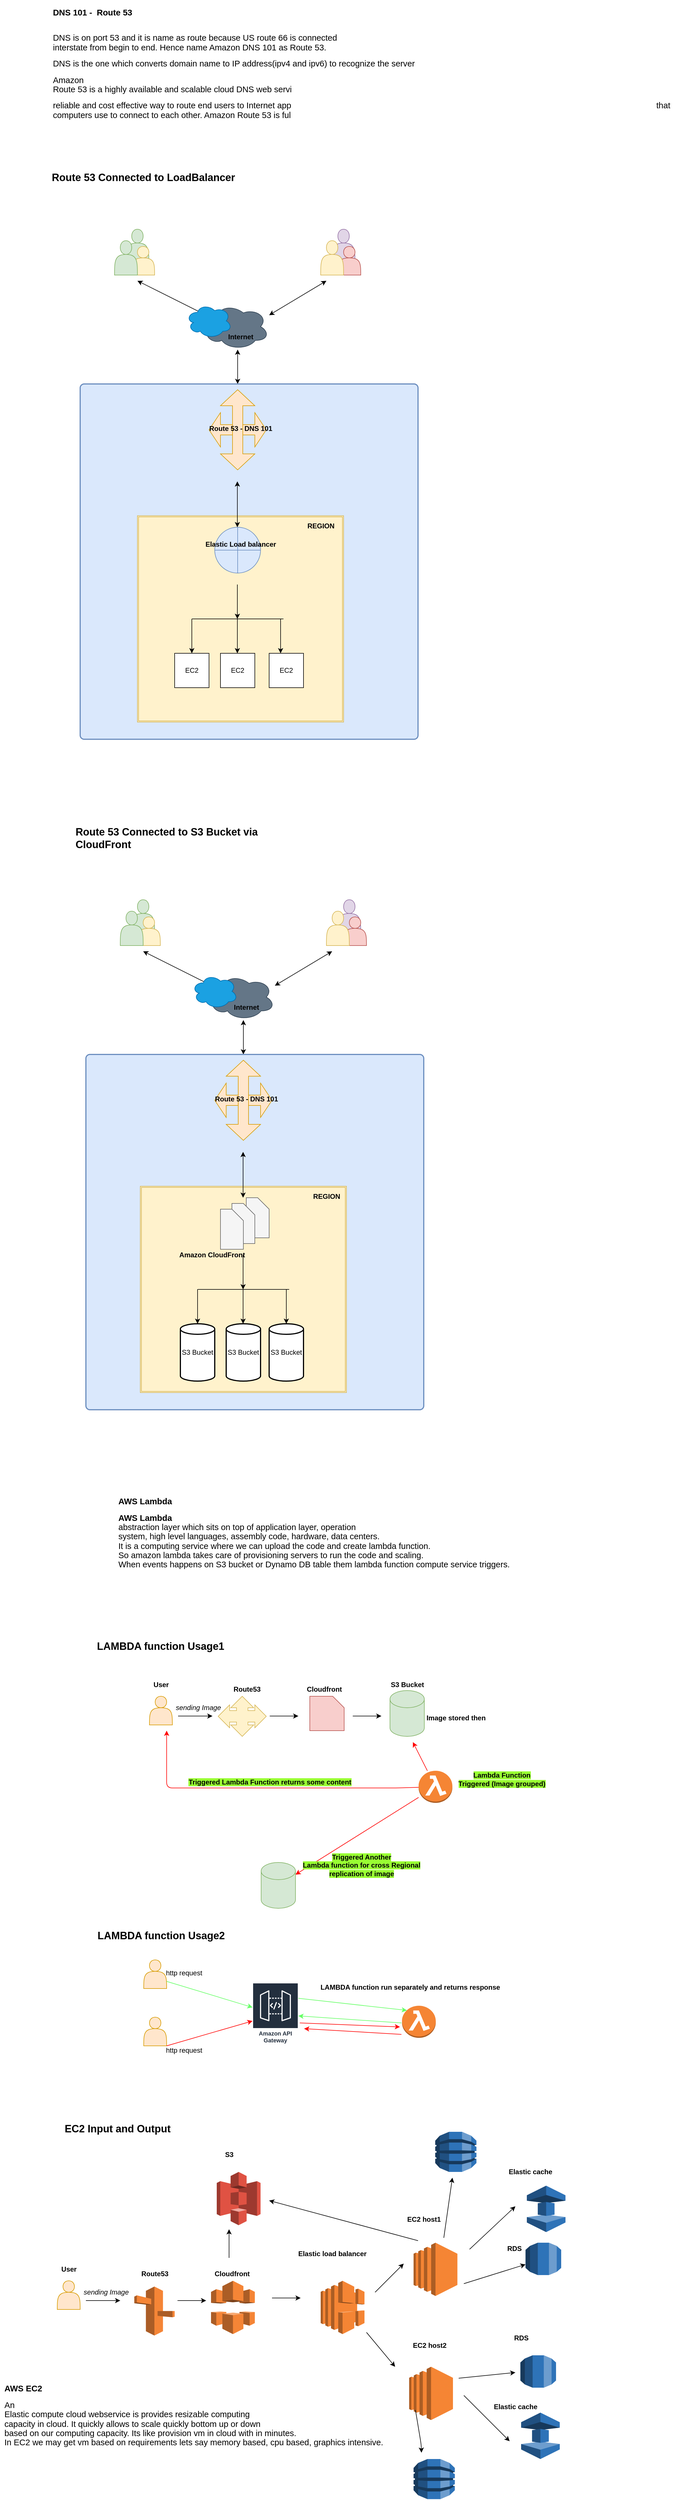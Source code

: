 <mxfile version="14.1.9" type="github">
  <diagram id="UeQTDkwv5za3803A1B4S" name="Page-1">
    <mxGraphModel dx="897" dy="-528" grid="1" gridSize="10" guides="1" tooltips="1" connect="1" arrows="1" fold="1" page="1" pageScale="1" pageWidth="850" pageHeight="1100" math="0" shadow="0">
      <root>
        <mxCell id="0" />
        <mxCell id="1" parent="0" />
        <mxCell id="Ybsti9bT6PNA4Oe1Zu98-78" value="&lt;h2&gt;&lt;b&gt;Route 53 Connected to S3 Bucket via CloudFront&lt;br&gt;&lt;/b&gt;&lt;/h2&gt;" style="text;whiteSpace=wrap;html=1;" vertex="1" parent="1">
          <mxGeometry x="160" y="2750" width="350" height="60" as="geometry" />
        </mxCell>
        <mxCell id="Ybsti9bT6PNA4Oe1Zu98-237" value="" style="shape=actor;whiteSpace=wrap;html=1;fillColor=#d5e8d4;strokeColor=#82b366;" vertex="1" parent="1">
          <mxGeometry x="250" y="1730" width="40" height="60" as="geometry" />
        </mxCell>
        <mxCell id="Ybsti9bT6PNA4Oe1Zu98-238" value="" style="shape=actor;whiteSpace=wrap;html=1;fillColor=#fff2cc;strokeColor=#d6b656;" vertex="1" parent="1">
          <mxGeometry x="260" y="1760" width="40" height="50" as="geometry" />
        </mxCell>
        <mxCell id="Ybsti9bT6PNA4Oe1Zu98-239" value="" style="shape=actor;whiteSpace=wrap;html=1;fillColor=#d5e8d4;strokeColor=#82b366;" vertex="1" parent="1">
          <mxGeometry x="230" y="1750" width="40" height="60" as="geometry" />
        </mxCell>
        <mxCell id="Ybsti9bT6PNA4Oe1Zu98-240" value="" style="shape=actor;whiteSpace=wrap;html=1;fillColor=#e1d5e7;strokeColor=#9673a6;" vertex="1" parent="1">
          <mxGeometry x="610" y="1730" width="40" height="60" as="geometry" />
        </mxCell>
        <mxCell id="Ybsti9bT6PNA4Oe1Zu98-241" value="" style="shape=actor;whiteSpace=wrap;html=1;fillColor=#f8cecc;strokeColor=#b85450;" vertex="1" parent="1">
          <mxGeometry x="620" y="1760" width="40" height="50" as="geometry" />
        </mxCell>
        <mxCell id="Ybsti9bT6PNA4Oe1Zu98-242" value="" style="shape=actor;whiteSpace=wrap;html=1;fillColor=#fff2cc;strokeColor=#d6b656;" vertex="1" parent="1">
          <mxGeometry x="590" y="1750" width="40" height="60" as="geometry" />
        </mxCell>
        <mxCell id="Ybsti9bT6PNA4Oe1Zu98-243" value="" style="endArrow=classic;startArrow=classic;html=1;" edge="1" parent="1">
          <mxGeometry width="50" height="50" relative="1" as="geometry">
            <mxPoint x="390" y="1880" as="sourcePoint" />
            <mxPoint x="270" y="1820" as="targetPoint" />
          </mxGeometry>
        </mxCell>
        <mxCell id="Ybsti9bT6PNA4Oe1Zu98-244" value="" style="endArrow=classic;startArrow=classic;html=1;" edge="1" parent="1">
          <mxGeometry width="50" height="50" relative="1" as="geometry">
            <mxPoint x="500" y="1880" as="sourcePoint" />
            <mxPoint x="600" y="1820" as="targetPoint" />
            <Array as="points" />
          </mxGeometry>
        </mxCell>
        <mxCell id="Ybsti9bT6PNA4Oe1Zu98-245" value="" style="ellipse;shape=cloud;whiteSpace=wrap;html=1;fillColor=#647687;strokeColor=#314354;fontColor=#ffffff;" vertex="1" parent="1">
          <mxGeometry x="380" y="1860" width="120" height="80" as="geometry" />
        </mxCell>
        <mxCell id="Ybsti9bT6PNA4Oe1Zu98-246" value="" style="ellipse;shape=cloud;whiteSpace=wrap;html=1;fillColor=#1ba1e2;strokeColor=#006EAF;fontColor=#ffffff;" vertex="1" parent="1">
          <mxGeometry x="355" y="1860" width="80" height="60" as="geometry" />
        </mxCell>
        <mxCell id="Ybsti9bT6PNA4Oe1Zu98-247" value="" style="endArrow=classic;startArrow=classic;html=1;" edge="1" parent="1">
          <mxGeometry width="50" height="50" relative="1" as="geometry">
            <mxPoint x="445" y="2000" as="sourcePoint" />
            <mxPoint x="445" y="1940" as="targetPoint" />
          </mxGeometry>
        </mxCell>
        <mxCell id="Ybsti9bT6PNA4Oe1Zu98-248" value="&lt;div&gt;&lt;b&gt;Internet&lt;/b&gt;&lt;/div&gt;&lt;div&gt;&lt;br&gt;&lt;/div&gt;" style="text;html=1;align=center;verticalAlign=middle;resizable=0;points=[];autosize=1;" vertex="1" parent="1">
          <mxGeometry x="420" y="1910" width="60" height="30" as="geometry" />
        </mxCell>
        <mxCell id="Ybsti9bT6PNA4Oe1Zu98-249" value="" style="rounded=1;whiteSpace=wrap;html=1;absoluteArcSize=1;arcSize=14;strokeWidth=2;fillColor=#dae8fc;strokeColor=#6c8ebf;" vertex="1" parent="1">
          <mxGeometry x="170" y="2000" width="590" height="620" as="geometry" />
        </mxCell>
        <mxCell id="Ybsti9bT6PNA4Oe1Zu98-250" value="" style="shape=doubleArrow;whiteSpace=wrap;html=1;fillColor=#ffe6cc;strokeColor=#d79b00;" vertex="1" parent="1">
          <mxGeometry x="395" y="2050" width="100" height="60" as="geometry" />
        </mxCell>
        <mxCell id="Ybsti9bT6PNA4Oe1Zu98-251" value="" style="shape=doubleArrow;direction=south;whiteSpace=wrap;html=1;fillColor=#ffe6cc;strokeColor=#d79b00;" vertex="1" parent="1">
          <mxGeometry x="415" y="2010" width="60" height="140" as="geometry" />
        </mxCell>
        <mxCell id="Ybsti9bT6PNA4Oe1Zu98-252" value="&lt;div&gt;&lt;b&gt;Route 53 - DNS 101&lt;/b&gt;&lt;/div&gt;&lt;div&gt;&lt;b&gt;&lt;br&gt;&lt;/b&gt;&lt;/div&gt;" style="text;html=1;align=center;verticalAlign=middle;resizable=0;points=[];autosize=1;" vertex="1" parent="1">
          <mxGeometry x="385" y="2070" width="130" height="30" as="geometry" />
        </mxCell>
        <mxCell id="Ybsti9bT6PNA4Oe1Zu98-253" value="" style="shape=ext;double=1;whiteSpace=wrap;html=1;aspect=fixed;fillColor=#fff2cc;strokeColor=#d6b656;" vertex="1" parent="1">
          <mxGeometry x="270" y="2230" width="360" height="360" as="geometry" />
        </mxCell>
        <mxCell id="Ybsti9bT6PNA4Oe1Zu98-254" value="" style="endArrow=classic;startArrow=classic;html=1;" edge="1" parent="1">
          <mxGeometry width="50" height="50" relative="1" as="geometry">
            <mxPoint x="444.5" y="2250" as="sourcePoint" />
            <mxPoint x="444.5" y="2170" as="targetPoint" />
            <Array as="points" />
          </mxGeometry>
        </mxCell>
        <mxCell id="Ybsti9bT6PNA4Oe1Zu98-255" value="" style="shape=orEllipse;perimeter=ellipsePerimeter;whiteSpace=wrap;html=1;backgroundOutline=1;fillColor=#dae8fc;strokeColor=#6c8ebf;" vertex="1" parent="1">
          <mxGeometry x="405" y="2250" width="80" height="80" as="geometry" />
        </mxCell>
        <mxCell id="Ybsti9bT6PNA4Oe1Zu98-256" value="&lt;b&gt;Elastic Load balancer&lt;/b&gt;" style="text;html=1;align=center;verticalAlign=middle;resizable=0;points=[];autosize=1;" vertex="1" parent="1">
          <mxGeometry x="380" y="2270" width="140" height="20" as="geometry" />
        </mxCell>
        <mxCell id="Ybsti9bT6PNA4Oe1Zu98-257" value="" style="endArrow=classic;html=1;" edge="1" parent="1">
          <mxGeometry width="50" height="50" relative="1" as="geometry">
            <mxPoint x="365" y="2410" as="sourcePoint" />
            <mxPoint x="365" y="2470" as="targetPoint" />
          </mxGeometry>
        </mxCell>
        <mxCell id="Ybsti9bT6PNA4Oe1Zu98-258" value="" style="endArrow=classic;html=1;" edge="1" parent="1">
          <mxGeometry width="50" height="50" relative="1" as="geometry">
            <mxPoint x="444.5" y="2410" as="sourcePoint" />
            <mxPoint x="444.5" y="2470" as="targetPoint" />
          </mxGeometry>
        </mxCell>
        <mxCell id="Ybsti9bT6PNA4Oe1Zu98-259" value="" style="endArrow=classic;html=1;" edge="1" parent="1">
          <mxGeometry width="50" height="50" relative="1" as="geometry">
            <mxPoint x="520" y="2410" as="sourcePoint" />
            <mxPoint x="520" y="2470" as="targetPoint" />
            <Array as="points">
              <mxPoint x="520" y="2440" />
            </Array>
          </mxGeometry>
        </mxCell>
        <mxCell id="Ybsti9bT6PNA4Oe1Zu98-260" value="" style="endArrow=none;html=1;" edge="1" parent="1">
          <mxGeometry width="50" height="50" relative="1" as="geometry">
            <mxPoint x="365" y="2410" as="sourcePoint" />
            <mxPoint x="525" y="2410" as="targetPoint" />
          </mxGeometry>
        </mxCell>
        <mxCell id="Ybsti9bT6PNA4Oe1Zu98-261" value="" style="endArrow=classic;html=1;" edge="1" parent="1">
          <mxGeometry width="50" height="50" relative="1" as="geometry">
            <mxPoint x="444.5" y="2350" as="sourcePoint" />
            <mxPoint x="444.5" y="2410" as="targetPoint" />
            <Array as="points">
              <mxPoint x="444.5" y="2380" />
            </Array>
          </mxGeometry>
        </mxCell>
        <mxCell id="Ybsti9bT6PNA4Oe1Zu98-262" value="EC2" style="whiteSpace=wrap;html=1;aspect=fixed;" vertex="1" parent="1">
          <mxGeometry x="335" y="2470" width="60" height="60" as="geometry" />
        </mxCell>
        <mxCell id="Ybsti9bT6PNA4Oe1Zu98-263" value="EC2" style="whiteSpace=wrap;html=1;aspect=fixed;" vertex="1" parent="1">
          <mxGeometry x="415" y="2470" width="60" height="60" as="geometry" />
        </mxCell>
        <mxCell id="Ybsti9bT6PNA4Oe1Zu98-264" value="EC2" style="whiteSpace=wrap;html=1;aspect=fixed;" vertex="1" parent="1">
          <mxGeometry x="500" y="2470" width="60" height="60" as="geometry" />
        </mxCell>
        <mxCell id="Ybsti9bT6PNA4Oe1Zu98-265" value="&lt;div&gt;&lt;b&gt;REGION&lt;/b&gt;&lt;/div&gt;&lt;div&gt;&lt;br&gt;&lt;/div&gt;" style="text;html=1;align=center;verticalAlign=middle;resizable=0;points=[];autosize=1;" vertex="1" parent="1">
          <mxGeometry x="560" y="2240" width="60" height="30" as="geometry" />
        </mxCell>
        <mxCell id="Ybsti9bT6PNA4Oe1Zu98-266" value="&lt;h2&gt;&lt;b&gt;Route 53 Connected to LoadBalancer&lt;/b&gt;&lt;/h2&gt;" style="text;html=1;align=center;verticalAlign=middle;resizable=0;points=[];autosize=1;" vertex="1" parent="1">
          <mxGeometry x="110" y="1615" width="340" height="50" as="geometry" />
        </mxCell>
        <mxCell id="Ybsti9bT6PNA4Oe1Zu98-267" value="" style="shape=actor;whiteSpace=wrap;html=1;fillColor=#d5e8d4;strokeColor=#82b366;" vertex="1" parent="1">
          <mxGeometry x="260" y="2900" width="40" height="60" as="geometry" />
        </mxCell>
        <mxCell id="Ybsti9bT6PNA4Oe1Zu98-268" value="" style="shape=actor;whiteSpace=wrap;html=1;fillColor=#fff2cc;strokeColor=#d6b656;" vertex="1" parent="1">
          <mxGeometry x="270" y="2930" width="40" height="50" as="geometry" />
        </mxCell>
        <mxCell id="Ybsti9bT6PNA4Oe1Zu98-269" value="" style="shape=actor;whiteSpace=wrap;html=1;fillColor=#d5e8d4;strokeColor=#82b366;" vertex="1" parent="1">
          <mxGeometry x="240" y="2920" width="40" height="60" as="geometry" />
        </mxCell>
        <mxCell id="Ybsti9bT6PNA4Oe1Zu98-270" value="" style="shape=actor;whiteSpace=wrap;html=1;fillColor=#e1d5e7;strokeColor=#9673a6;" vertex="1" parent="1">
          <mxGeometry x="620" y="2900" width="40" height="60" as="geometry" />
        </mxCell>
        <mxCell id="Ybsti9bT6PNA4Oe1Zu98-271" value="" style="shape=actor;whiteSpace=wrap;html=1;fillColor=#f8cecc;strokeColor=#b85450;" vertex="1" parent="1">
          <mxGeometry x="630" y="2930" width="40" height="50" as="geometry" />
        </mxCell>
        <mxCell id="Ybsti9bT6PNA4Oe1Zu98-272" value="" style="shape=actor;whiteSpace=wrap;html=1;fillColor=#fff2cc;strokeColor=#d6b656;" vertex="1" parent="1">
          <mxGeometry x="600" y="2920" width="40" height="60" as="geometry" />
        </mxCell>
        <mxCell id="Ybsti9bT6PNA4Oe1Zu98-273" value="" style="endArrow=classic;startArrow=classic;html=1;" edge="1" parent="1">
          <mxGeometry width="50" height="50" relative="1" as="geometry">
            <mxPoint x="400" y="3050" as="sourcePoint" />
            <mxPoint x="280" y="2990" as="targetPoint" />
          </mxGeometry>
        </mxCell>
        <mxCell id="Ybsti9bT6PNA4Oe1Zu98-274" value="" style="endArrow=classic;startArrow=classic;html=1;" edge="1" parent="1">
          <mxGeometry width="50" height="50" relative="1" as="geometry">
            <mxPoint x="510" y="3050" as="sourcePoint" />
            <mxPoint x="610" y="2990" as="targetPoint" />
            <Array as="points" />
          </mxGeometry>
        </mxCell>
        <mxCell id="Ybsti9bT6PNA4Oe1Zu98-275" value="" style="ellipse;shape=cloud;whiteSpace=wrap;html=1;fillColor=#647687;strokeColor=#314354;fontColor=#ffffff;" vertex="1" parent="1">
          <mxGeometry x="390" y="3030" width="120" height="80" as="geometry" />
        </mxCell>
        <mxCell id="Ybsti9bT6PNA4Oe1Zu98-276" value="" style="ellipse;shape=cloud;whiteSpace=wrap;html=1;fillColor=#1ba1e2;strokeColor=#006EAF;fontColor=#ffffff;" vertex="1" parent="1">
          <mxGeometry x="365" y="3030" width="80" height="60" as="geometry" />
        </mxCell>
        <mxCell id="Ybsti9bT6PNA4Oe1Zu98-277" value="" style="endArrow=classic;startArrow=classic;html=1;" edge="1" parent="1">
          <mxGeometry width="50" height="50" relative="1" as="geometry">
            <mxPoint x="455" y="3170" as="sourcePoint" />
            <mxPoint x="455" y="3110" as="targetPoint" />
          </mxGeometry>
        </mxCell>
        <mxCell id="Ybsti9bT6PNA4Oe1Zu98-278" value="&lt;div&gt;&lt;b&gt;Internet&lt;/b&gt;&lt;/div&gt;&lt;div&gt;&lt;br&gt;&lt;/div&gt;" style="text;html=1;align=center;verticalAlign=middle;resizable=0;points=[];autosize=1;" vertex="1" parent="1">
          <mxGeometry x="430" y="3080" width="60" height="30" as="geometry" />
        </mxCell>
        <mxCell id="Ybsti9bT6PNA4Oe1Zu98-279" value="" style="rounded=1;whiteSpace=wrap;html=1;absoluteArcSize=1;arcSize=14;strokeWidth=2;fillColor=#dae8fc;strokeColor=#6c8ebf;" vertex="1" parent="1">
          <mxGeometry x="180" y="3170" width="590" height="620" as="geometry" />
        </mxCell>
        <mxCell id="Ybsti9bT6PNA4Oe1Zu98-280" value="" style="shape=doubleArrow;whiteSpace=wrap;html=1;fillColor=#ffe6cc;strokeColor=#d79b00;" vertex="1" parent="1">
          <mxGeometry x="405" y="3220" width="100" height="60" as="geometry" />
        </mxCell>
        <mxCell id="Ybsti9bT6PNA4Oe1Zu98-281" value="" style="shape=doubleArrow;direction=south;whiteSpace=wrap;html=1;fillColor=#ffe6cc;strokeColor=#d79b00;" vertex="1" parent="1">
          <mxGeometry x="425" y="3180" width="60" height="140" as="geometry" />
        </mxCell>
        <mxCell id="Ybsti9bT6PNA4Oe1Zu98-282" value="&lt;div&gt;&lt;b&gt;Route 53 - DNS 101&lt;/b&gt;&lt;/div&gt;&lt;div&gt;&lt;b&gt;&lt;br&gt;&lt;/b&gt;&lt;/div&gt;" style="text;html=1;align=center;verticalAlign=middle;resizable=0;points=[];autosize=1;" vertex="1" parent="1">
          <mxGeometry x="395" y="3240" width="130" height="30" as="geometry" />
        </mxCell>
        <mxCell id="Ybsti9bT6PNA4Oe1Zu98-283" value="" style="shape=ext;double=1;whiteSpace=wrap;html=1;aspect=fixed;fillColor=#fff2cc;strokeColor=#d6b656;" vertex="1" parent="1">
          <mxGeometry x="275" y="3400" width="360" height="360" as="geometry" />
        </mxCell>
        <mxCell id="Ybsti9bT6PNA4Oe1Zu98-284" value="" style="endArrow=classic;startArrow=classic;html=1;" edge="1" parent="1">
          <mxGeometry width="50" height="50" relative="1" as="geometry">
            <mxPoint x="454.5" y="3420" as="sourcePoint" />
            <mxPoint x="454.5" y="3340" as="targetPoint" />
            <Array as="points" />
          </mxGeometry>
        </mxCell>
        <mxCell id="Ybsti9bT6PNA4Oe1Zu98-285" value="&lt;b&gt;Amazon CloudFront&lt;br&gt;&lt;/b&gt;" style="text;html=1;align=center;verticalAlign=middle;resizable=0;points=[];autosize=1;" vertex="1" parent="1">
          <mxGeometry x="335" y="3510" width="130" height="20" as="geometry" />
        </mxCell>
        <mxCell id="Ybsti9bT6PNA4Oe1Zu98-286" value="" style="endArrow=classic;html=1;" edge="1" parent="1">
          <mxGeometry width="50" height="50" relative="1" as="geometry">
            <mxPoint x="375" y="3580" as="sourcePoint" />
            <mxPoint x="375" y="3640" as="targetPoint" />
          </mxGeometry>
        </mxCell>
        <mxCell id="Ybsti9bT6PNA4Oe1Zu98-287" value="" style="endArrow=classic;html=1;" edge="1" parent="1">
          <mxGeometry width="50" height="50" relative="1" as="geometry">
            <mxPoint x="454.5" y="3580" as="sourcePoint" />
            <mxPoint x="454.5" y="3640" as="targetPoint" />
          </mxGeometry>
        </mxCell>
        <mxCell id="Ybsti9bT6PNA4Oe1Zu98-288" value="" style="endArrow=classic;html=1;" edge="1" parent="1">
          <mxGeometry width="50" height="50" relative="1" as="geometry">
            <mxPoint x="530" y="3580" as="sourcePoint" />
            <mxPoint x="530" y="3640" as="targetPoint" />
            <Array as="points">
              <mxPoint x="530" y="3610" />
            </Array>
          </mxGeometry>
        </mxCell>
        <mxCell id="Ybsti9bT6PNA4Oe1Zu98-289" value="" style="endArrow=none;html=1;" edge="1" parent="1">
          <mxGeometry width="50" height="50" relative="1" as="geometry">
            <mxPoint x="375" y="3580" as="sourcePoint" />
            <mxPoint x="535" y="3580" as="targetPoint" />
          </mxGeometry>
        </mxCell>
        <mxCell id="Ybsti9bT6PNA4Oe1Zu98-290" value="" style="endArrow=classic;html=1;" edge="1" parent="1">
          <mxGeometry width="50" height="50" relative="1" as="geometry">
            <mxPoint x="454.5" y="3520" as="sourcePoint" />
            <mxPoint x="454.5" y="3580" as="targetPoint" />
            <Array as="points">
              <mxPoint x="454.5" y="3550" />
            </Array>
          </mxGeometry>
        </mxCell>
        <mxCell id="Ybsti9bT6PNA4Oe1Zu98-291" value="&lt;div&gt;&lt;b&gt;REGION&lt;/b&gt;&lt;/div&gt;&lt;div&gt;&lt;br&gt;&lt;/div&gt;" style="text;html=1;align=center;verticalAlign=middle;resizable=0;points=[];autosize=1;" vertex="1" parent="1">
          <mxGeometry x="570" y="3410" width="60" height="30" as="geometry" />
        </mxCell>
        <mxCell id="Ybsti9bT6PNA4Oe1Zu98-292" value="" style="verticalLabelPosition=bottom;verticalAlign=top;html=1;shape=card;whiteSpace=wrap;size=20;arcSize=12;direction=south;fillColor=#f5f5f5;strokeColor=#666666;fontColor=#333333;" vertex="1" parent="1">
          <mxGeometry x="460" y="3420" width="40" height="70" as="geometry" />
        </mxCell>
        <mxCell id="Ybsti9bT6PNA4Oe1Zu98-293" value="" style="verticalLabelPosition=bottom;verticalAlign=top;html=1;shape=card;whiteSpace=wrap;size=20;arcSize=12;direction=south;fillColor=#f5f5f5;strokeColor=#666666;fontColor=#333333;" vertex="1" parent="1">
          <mxGeometry x="435" y="3430" width="40" height="70" as="geometry" />
        </mxCell>
        <mxCell id="Ybsti9bT6PNA4Oe1Zu98-294" value="" style="verticalLabelPosition=bottom;verticalAlign=top;html=1;shape=card;whiteSpace=wrap;size=20;arcSize=12;direction=south;fillColor=#f5f5f5;strokeColor=#666666;fontColor=#333333;" vertex="1" parent="1">
          <mxGeometry x="415" y="3440" width="40" height="70" as="geometry" />
        </mxCell>
        <mxCell id="Ybsti9bT6PNA4Oe1Zu98-295" value="S3 Bucket" style="strokeWidth=2;html=1;shape=mxgraph.flowchart.direct_data;whiteSpace=wrap;direction=north;" vertex="1" parent="1">
          <mxGeometry x="345" y="3640" width="60" height="100" as="geometry" />
        </mxCell>
        <mxCell id="Ybsti9bT6PNA4Oe1Zu98-296" value="S3 Bucket" style="strokeWidth=2;html=1;shape=mxgraph.flowchart.direct_data;whiteSpace=wrap;direction=north;" vertex="1" parent="1">
          <mxGeometry x="425" y="3640" width="60" height="100" as="geometry" />
        </mxCell>
        <mxCell id="Ybsti9bT6PNA4Oe1Zu98-297" value="S3 Bucket" style="strokeWidth=2;html=1;shape=mxgraph.flowchart.direct_data;whiteSpace=wrap;direction=north;" vertex="1" parent="1">
          <mxGeometry x="500" y="3640" width="60" height="100" as="geometry" />
        </mxCell>
        <mxCell id="Ybsti9bT6PNA4Oe1Zu98-298" value="&lt;div class=&quot;OutlineElement Ltr  BCX2 SCXW133457994&quot; style=&quot;direction: ltr&quot;&gt;&lt;p class=&quot;Paragraph SCXW133457994 BCX2&quot; style=&quot;font-weight: normal ; font-style: normal ; vertical-align: baseline ; background-color: transparent ; text-align: left ; margin-left: 0px ; margin-right: 0px ; padding-left: 0px ; padding-right: 0px ; text-indent: 0px&quot;&gt;&lt;span style=&quot;font-weight: bold ; font-size: 11pt ; font-family: &amp;#34;calibri&amp;#34; , &amp;#34;calibri_embeddedfont&amp;#34; , &amp;#34;calibri_msfontservice&amp;#34; , sans-serif ; line-height: 16.188px&quot; class=&quot;TextRun SCXW133457994 BCX2&quot; lang=&quot;EN-US&quot;&gt;&lt;span class=&quot;NormalTextRun SCXW133457994 BCX2&quot; style=&quot;background-color: inherit&quot;&gt;DNS 101 -&amp;nbsp; Route 53 &lt;/span&gt;&lt;/span&gt;&lt;span class=&quot;LineBreakBlob BlobObject DragDrop SCXW133457994 BCX2&quot; style=&quot;font-size: 11pt ; line-height: 16.188px ; font-family: &amp;#34;wordvisicarriagereturn_msfontservice&amp;#34; , &amp;#34;calibri&amp;#34; , &amp;#34;calibri_embeddedfont&amp;#34; , &amp;#34;calibri_msfontservice&amp;#34; , sans-serif&quot;&gt;&lt;span class=&quot;SCXW133457994 BCX2&quot;&gt;&amp;nbsp;&lt;/span&gt;&lt;br class=&quot;SCXW133457994 BCX2&quot;&gt;&lt;/span&gt;&lt;span style=&quot;font-size: 11pt ; font-family: &amp;#34;calibri&amp;#34; , &amp;#34;calibri_embeddedfont&amp;#34; , &amp;#34;calibri_msfontservice&amp;#34; , sans-serif ; line-height: 16.188px&quot; class=&quot;TextRun EmptyTextRun SCXW133457994 BCX2&quot; lang=&quot;EN-US&quot;&gt;&lt;/span&gt;&lt;span class=&quot;EOP SCXW133457994 BCX2&quot; style=&quot;font-size: 11pt ; line-height: 16.188px ; font-family: &amp;#34;calibri&amp;#34; , &amp;#34;calibri_embeddedfont&amp;#34; , &amp;#34;calibri_msfontservice&amp;#34; , sans-serif&quot;&gt; &lt;/span&gt;&lt;span style=&quot;font-size: 11pt ; font-family: &amp;#34;calibri&amp;#34; , &amp;#34;calibri_embeddedfont&amp;#34; , &amp;#34;calibri_msfontservice&amp;#34; , sans-serif ; line-height: 16.188px&quot; class=&quot;TextRun SCXW133457994 BCX2&quot; lang=&quot;EN-US&quot;&gt;&lt;span class=&quot;NormalTextRun SCXW133457994 BCX2&quot; style=&quot;background-color: inherit&quot;&gt;&lt;br&gt;&lt;/span&gt;&lt;/span&gt;&lt;/p&gt;&lt;p class=&quot;Paragraph SCXW133457994 BCX2&quot; style=&quot;font-weight: normal ; font-style: normal ; vertical-align: baseline ; background-color: transparent ; text-align: left ; margin-left: 0px ; margin-right: 0px ; padding-left: 0px ; padding-right: 0px ; text-indent: 0px&quot;&gt;&lt;span style=&quot;font-size: 11pt ; font-family: &amp;#34;calibri&amp;#34; , &amp;#34;calibri_embeddedfont&amp;#34; , &amp;#34;calibri_msfontservice&amp;#34; , sans-serif ; line-height: 16.188px&quot; class=&quot;TextRun SCXW133457994 BCX2&quot; lang=&quot;EN-US&quot;&gt;&lt;span class=&quot;NormalTextRun SCXW133457994 BCX2&quot; style=&quot;background-color: inherit&quot;&gt;DNS&lt;/span&gt;&lt;/span&gt;&lt;span style=&quot;font-size: 11pt ; font-family: &amp;#34;calibri&amp;#34; , &amp;#34;calibri_embeddedfont&amp;#34; , &amp;#34;calibri_msfontservice&amp;#34; , sans-serif ; line-height: 16.188px&quot; class=&quot;TextRun SCXW133457994 BCX2&quot; lang=&quot;EN-US&quot;&gt;&lt;span class=&quot;NormalTextRun SCXW133457994 BCX2&quot; style=&quot;background-color: inherit&quot;&gt; is on port 53 and it is name as route because US route 66 is connected &lt;/span&gt;&lt;/span&gt;&lt;br&gt;&lt;span style=&quot;font-size: 11pt ; font-family: &amp;#34;calibri&amp;#34; , &amp;#34;calibri_embeddedfont&amp;#34; , &amp;#34;calibri_msfontservice&amp;#34; , sans-serif ; line-height: 16.188px&quot; class=&quot;TextRun SCXW133457994 BCX2&quot; lang=&quot;EN-US&quot;&gt;&lt;span class=&quot;NormalTextRun SCXW133457994 BCX2&quot; style=&quot;background-color: inherit&quot;&gt;&lt;/span&gt;&lt;/span&gt;&lt;span style=&quot;font-size: 11pt ; font-family: &amp;#34;calibri&amp;#34; , &amp;#34;calibri_embeddedfont&amp;#34; , &amp;#34;calibri_msfontservice&amp;#34; , sans-serif ; line-height: 16.188px&quot; class=&quot;TextRun SCXW133457994 BCX2&quot; lang=&quot;EN-US&quot;&gt;&lt;span class=&quot;NormalTextRun SCXW133457994 BCX2&quot; style=&quot;background-color: inherit&quot;&gt;interstate from begin to end. &lt;/span&gt;&lt;/span&gt;&lt;span style=&quot;font-size: 11pt ; font-family: &amp;#34;calibri&amp;#34; , &amp;#34;calibri_embeddedfont&amp;#34; , &amp;#34;calibri_msfontservice&amp;#34; , sans-serif ; line-height: 16.188px&quot; class=&quot;TextRun SCXW133457994 BCX2&quot; lang=&quot;EN-US&quot;&gt;&lt;span class=&quot;NormalTextRun SCXW133457994 BCX2&quot; style=&quot;background-color: inherit&quot;&gt;Hence name Amazon DNS 101 as Route 53.&lt;/span&gt;&lt;/span&gt;&lt;span class=&quot;LineBreakBlob BlobObject DragDrop SCXW133457994 BCX2&quot; style=&quot;font-size: 11pt ; line-height: 16.188px ; font-family: &amp;#34;wordvisicarriagereturn_msfontservice&amp;#34; , &amp;#34;calibri&amp;#34; , &amp;#34;calibri_embeddedfont&amp;#34; , &amp;#34;calibri_msfontservice&amp;#34; , sans-serif&quot;&gt;&lt;span class=&quot;SCXW133457994 BCX2&quot;&gt; &lt;/span&gt;&lt;/span&gt;&lt;span class=&quot;LineBreakBlob BlobObject DragDrop SCXW133457994 BCX2&quot; style=&quot;font-size: 11pt ; line-height: 16.188px ; font-family: &amp;#34;wordvisicarriagereturn_msfontservice&amp;#34; , &amp;#34;calibri&amp;#34; , &amp;#34;calibri_embeddedfont&amp;#34; , &amp;#34;calibri_msfontservice&amp;#34; , sans-serif&quot;&gt;&lt;span class=&quot;SCXW133457994 BCX2&quot;&gt;&lt;span style=&quot;font-size: 11pt ; font-family: &amp;#34;calibri&amp;#34; , &amp;#34;calibri_embeddedfont&amp;#34; , &amp;#34;calibri_msfontservice&amp;#34; , sans-serif ; line-height: 16.188px&quot; class=&quot;TextRun SCXW227536657 BCX2&quot; lang=&quot;EN-US&quot;&gt;&lt;span class=&quot;NormalTextRun SCXW227536657 BCX2&quot; style=&quot;background-color: inherit&quot;&gt;&lt;br&gt;&lt;/span&gt;&lt;/span&gt;&lt;/span&gt;&lt;/span&gt;&lt;/p&gt;&lt;p class=&quot;Paragraph SCXW133457994 BCX2&quot; style=&quot;font-weight: normal ; font-style: normal ; vertical-align: baseline ; background-color: transparent ; text-align: left ; margin-left: 0px ; margin-right: 0px ; padding-left: 0px ; padding-right: 0px ; text-indent: 0px&quot;&gt;&lt;span class=&quot;LineBreakBlob BlobObject DragDrop SCXW133457994 BCX2&quot; style=&quot;font-size: 11pt ; line-height: 16.188px ; font-family: &amp;#34;wordvisicarriagereturn_msfontservice&amp;#34; , &amp;#34;calibri&amp;#34; , &amp;#34;calibri_embeddedfont&amp;#34; , &amp;#34;calibri_msfontservice&amp;#34; , sans-serif&quot;&gt;&lt;span class=&quot;SCXW133457994 BCX2&quot;&gt;&lt;span style=&quot;font-size: 11pt ; font-family: &amp;#34;calibri&amp;#34; , &amp;#34;calibri_embeddedfont&amp;#34; , &amp;#34;calibri_msfontservice&amp;#34; , sans-serif ; line-height: 16.188px&quot; class=&quot;TextRun SCXW227536657 BCX2&quot; lang=&quot;EN-US&quot;&gt;&lt;span class=&quot;NormalTextRun SCXW227536657 BCX2&quot; style=&quot;background-color: inherit&quot;&gt;DNS is the one which converts domain name to IP &lt;/span&gt;&lt;span class=&quot;NormalTextRun ContextualSpellingAndGrammarErrorV2 SCXW227536657 BCX2&quot; style=&quot;background-color: inherit&quot;&gt;address(&lt;/span&gt;&lt;span class=&quot;NormalTextRun SCXW227536657 BCX2&quot; style=&quot;background-color: inherit&quot;&gt;ipv4 and ipv6) to recognize the server&lt;/span&gt;&lt;/span&gt;&lt;span class=&quot;EOP SCXW227536657 BCX2&quot; style=&quot;font-size: 11pt ; line-height: 16.188px ; font-family: &amp;#34;calibri&amp;#34; , &amp;#34;calibri_embeddedfont&amp;#34; , &amp;#34;calibri_msfontservice&amp;#34; , sans-serif&quot;&gt;&lt;br&gt;&lt;/span&gt;&lt;/span&gt;&lt;/span&gt;&lt;/p&gt;&lt;div class=&quot;OutlineElement Ltr  BCX2 SCXW176937576&quot; style=&quot;direction: ltr&quot;&gt;&lt;p class=&quot;Paragraph SCXW176937576 BCX2&quot; style=&quot;font-weight: normal ; font-style: normal ; vertical-align: baseline ; background-color: transparent ; text-align: left ; margin-left: 0px ; margin-right: 0px ; padding-left: 0px ; padding-right: 0px ; text-indent: 0px&quot; lang=&quot;EN-US&quot;&gt;&lt;span style=&quot;font-size: 11pt ; line-height: 16.188px ; font-family: &amp;#34;calibri&amp;#34; , &amp;#34;calibri_embeddedfont&amp;#34; , &amp;#34;calibri_msfontservice&amp;#34; , sans-serif&quot; class=&quot;TextRun SCXW176937576 BCX2&quot; lang=&quot;EN-US&quot;&gt;&lt;span style=&quot;background-color: inherit&quot; class=&quot;NormalTextRun SCXW176937576 BCX2&quot;&gt;Amazon&lt;br&gt; Route 53 is a highly available and scalable cloud DNS web service.It is designed to give developers and businesses an extremely&lt;/span&gt;&lt;/span&gt;&lt;/p&gt;&lt;p class=&quot;Paragraph SCXW176937576 BCX2&quot; style=&quot;font-weight: normal ; font-style: normal ; vertical-align: baseline ; background-color: transparent ; text-align: left ; margin-left: 0px ; margin-right: 0px ; padding-left: 0px ; padding-right: 0px ; text-indent: 0px&quot; lang=&quot;EN-US&quot;&gt;&lt;span style=&quot;font-size: 11pt ; line-height: 16.188px ; font-family: &amp;#34;calibri&amp;#34; , &amp;#34;calibri_embeddedfont&amp;#34; , &amp;#34;calibri_msfontservice&amp;#34; , sans-serif&quot; class=&quot;TextRun SCXW176937576 BCX2&quot; lang=&quot;EN-US&quot;&gt;&lt;span style=&quot;background-color: inherit&quot; class=&quot;NormalTextRun SCXW176937576 BCX2&quot;&gt; reliable and &lt;/span&gt;&lt;/span&gt;&lt;span style=&quot;font-size: 11pt ; line-height: 16.188px ; font-family: &amp;#34;calibri&amp;#34; , &amp;#34;calibri_embeddedfont&amp;#34; , &amp;#34;calibri_msfontservice&amp;#34; , sans-serif&quot; class=&quot;TextRun SCXW176937576 BCX2&quot; lang=&quot;EN-US&quot;&gt;&lt;span style=&quot;background-color: inherit&quot; class=&quot;NormalTextRun ContextualSpellingAndGrammarErrorV2 SCXW176937576 BCX2&quot;&gt;cost effective&lt;/span&gt;&lt;/span&gt;&lt;span style=&quot;font-size: 11pt ; line-height: 16.188px ; font-family: &amp;#34;calibri&amp;#34; , &amp;#34;calibri_embeddedfont&amp;#34; , &amp;#34;calibri_msfontservice&amp;#34; , sans-serif&quot; class=&quot;TextRun SCXW176937576 BCX2&quot; lang=&quot;EN-US&quot;&gt;&lt;span style=&quot;background-color: inherit&quot; class=&quot;NormalTextRun SCXW176937576 BCX2&quot;&gt; way to route end users to Internet applications by translating names like www.example.com into the numeric IP addresses like 192.0.2.1 that &lt;br&gt;computers use to connect to each other. Amazon Route 53 is fully compliant with IPv6 as well.&amp;nbsp; &lt;/span&gt;&lt;/span&gt;&lt;span class=&quot;EOP SCXW176937576 BCX2&quot; style=&quot;font-size: 11pt ; line-height: 16.188px ; font-family: &amp;#34;calibri&amp;#34; , &amp;#34;calibri_embeddedfont&amp;#34; , &amp;#34;calibri_msfontservice&amp;#34; , sans-serif&quot;&gt;&lt;br&gt;&lt;/span&gt;&lt;/p&gt;&lt;/div&gt;&lt;p class=&quot;Paragraph SCXW133457994 BCX2&quot; style=&quot;font-weight: normal ; font-style: normal ; vertical-align: baseline ; background-color: transparent ; text-align: left ; margin-left: 0px ; margin-right: 0px ; padding-left: 0px ; padding-right: 0px ; text-indent: 0px&quot;&gt;&lt;span class=&quot;LineBreakBlob BlobObject DragDrop SCXW133457994 BCX2&quot; style=&quot;font-size: 11pt ; line-height: 16.188px ; font-family: &amp;#34;wordvisicarriagereturn_msfontservice&amp;#34; , &amp;#34;calibri&amp;#34; , &amp;#34;calibri_embeddedfont&amp;#34; , &amp;#34;calibri_msfontservice&amp;#34; , sans-serif&quot;&gt;&lt;span class=&quot;SCXW133457994 BCX2&quot;&gt;&lt;span class=&quot;EOP SCXW227536657 BCX2&quot; style=&quot;font-size: 11pt ; line-height: 16.188px ; font-family: &amp;#34;calibri&amp;#34; , &amp;#34;calibri_embeddedfont&amp;#34; , &amp;#34;calibri_msfontservice&amp;#34; , sans-serif&quot;&gt;&amp;nbsp;&lt;/span&gt; &lt;/span&gt;&lt;/span&gt;&lt;/p&gt;&lt;/div&gt;&lt;div&gt;&lt;span class=&quot;LineBreakBlob BlobObject DragDrop SCXW133457994 BCX2&quot; style=&quot;font-size: 11pt ; line-height: 16.188px ; font-family: &amp;#34;wordvisicarriagereturn_msfontservice&amp;#34; , &amp;#34;calibri&amp;#34; , &amp;#34;calibri_embeddedfont&amp;#34; , &amp;#34;calibri_msfontservice&amp;#34; , sans-serif&quot;&gt;&lt;/span&gt;&lt;/div&gt;&lt;span style=&quot;font-size: 11pt ; font-family: &amp;#34;calibri&amp;#34; , &amp;#34;calibri_embeddedfont&amp;#34; , &amp;#34;calibri_msfontservice&amp;#34; , sans-serif ; line-height: 16.188px&quot; class=&quot;TextRun SCXW133457994 BCX2&quot; lang=&quot;EN-US&quot;&gt;&lt;span class=&quot;NormalTextRun SCXW133457994 BCX2&quot; style=&quot;background-color: inherit&quot;&gt;&lt;/span&gt;&lt;/span&gt;" style="text;html=1;align=center;verticalAlign=middle;resizable=0;points=[];autosize=1;" vertex="1" parent="1">
          <mxGeometry x="116" y="1330" width="1090" height="250" as="geometry" />
        </mxCell>
        <mxCell id="Ybsti9bT6PNA4Oe1Zu98-299" value="&lt;div&gt;&lt;h2&gt;&lt;b&gt;LAMBDA function Usage1&lt;/b&gt;&lt;/h2&gt;&lt;/div&gt;&lt;div&gt;&lt;b&gt;&lt;br&gt;&lt;/b&gt;&lt;/div&gt;" style="text;html=1;align=center;verticalAlign=middle;resizable=0;points=[];autosize=1;" vertex="1" parent="1">
          <mxGeometry x="190" y="4180" width="240" height="60" as="geometry" />
        </mxCell>
        <mxCell id="Ybsti9bT6PNA4Oe1Zu98-300" value="" style="shape=actor;whiteSpace=wrap;html=1;fillColor=#ffe6cc;strokeColor=#d79b00;" vertex="1" parent="1">
          <mxGeometry x="291" y="4290" width="40" height="50" as="geometry" />
        </mxCell>
        <mxCell id="Ybsti9bT6PNA4Oe1Zu98-301" value="" style="html=1;shadow=0;dashed=0;align=center;verticalAlign=middle;shape=mxgraph.arrows2.quadArrow;dy=10;dx=20;notch=24;arrowHead=10;fillColor=#fff2cc;strokeColor=#d6b656;" vertex="1" parent="1">
          <mxGeometry x="411" y="4290" width="84" height="70" as="geometry" />
        </mxCell>
        <mxCell id="Ybsti9bT6PNA4Oe1Zu98-302" value="" style="verticalLabelPosition=bottom;verticalAlign=top;html=1;shape=card;whiteSpace=wrap;size=20;arcSize=12;direction=south;fillColor=#f8cecc;strokeColor=#b85450;" vertex="1" parent="1">
          <mxGeometry x="571" y="4290" width="60" height="60" as="geometry" />
        </mxCell>
        <mxCell id="Ybsti9bT6PNA4Oe1Zu98-303" value="" style="shape=cylinder3;whiteSpace=wrap;html=1;boundedLbl=1;backgroundOutline=1;size=15;fillColor=#d5e8d4;strokeColor=#82b366;" vertex="1" parent="1">
          <mxGeometry x="711" y="4280" width="60" height="80" as="geometry" />
        </mxCell>
        <mxCell id="Ybsti9bT6PNA4Oe1Zu98-304" value="" style="endArrow=classic;html=1;" edge="1" parent="1">
          <mxGeometry width="50" height="50" relative="1" as="geometry">
            <mxPoint x="341" y="4324.5" as="sourcePoint" />
            <mxPoint x="401" y="4324.5" as="targetPoint" />
            <Array as="points">
              <mxPoint x="371" y="4324.5" />
            </Array>
          </mxGeometry>
        </mxCell>
        <mxCell id="Ybsti9bT6PNA4Oe1Zu98-305" value="&lt;div&gt;&lt;b&gt;Cloudfront&lt;/b&gt;&lt;/div&gt;&lt;div&gt;&lt;b&gt;&lt;br&gt;&lt;/b&gt;&lt;/div&gt;" style="text;html=1;align=center;verticalAlign=middle;resizable=0;points=[];autosize=1;" vertex="1" parent="1">
          <mxGeometry x="556" y="4270" width="80" height="30" as="geometry" />
        </mxCell>
        <mxCell id="Ybsti9bT6PNA4Oe1Zu98-306" value="&lt;div&gt;&lt;b&gt;Route53&lt;/b&gt;&lt;/div&gt;&lt;div&gt;&lt;b&gt;&lt;br&gt;&lt;/b&gt;&lt;/div&gt;" style="text;html=1;align=center;verticalAlign=middle;resizable=0;points=[];autosize=1;" vertex="1" parent="1">
          <mxGeometry x="431" y="4270" width="60" height="30" as="geometry" />
        </mxCell>
        <mxCell id="Ybsti9bT6PNA4Oe1Zu98-307" value="&lt;b&gt;User&lt;/b&gt;" style="text;html=1;align=center;verticalAlign=middle;resizable=0;points=[];autosize=1;" vertex="1" parent="1">
          <mxGeometry x="291" y="4260" width="40" height="20" as="geometry" />
        </mxCell>
        <mxCell id="Ybsti9bT6PNA4Oe1Zu98-308" value="&lt;i&gt;sending Image&lt;/i&gt;" style="text;html=1;align=center;verticalAlign=middle;resizable=0;points=[];autosize=1;" vertex="1" parent="1">
          <mxGeometry x="331" y="4300" width="90" height="20" as="geometry" />
        </mxCell>
        <mxCell id="Ybsti9bT6PNA4Oe1Zu98-309" value="&lt;div&gt;&lt;b&gt;S3 Bucket&lt;/b&gt;&lt;/div&gt;" style="text;html=1;align=center;verticalAlign=middle;resizable=0;points=[];autosize=1;" vertex="1" parent="1">
          <mxGeometry x="706" y="4260" width="70" height="20" as="geometry" />
        </mxCell>
        <mxCell id="Ybsti9bT6PNA4Oe1Zu98-310" value="" style="endArrow=classic;html=1;" edge="1" parent="1">
          <mxGeometry width="50" height="50" relative="1" as="geometry">
            <mxPoint x="501" y="4324.5" as="sourcePoint" />
            <mxPoint x="551" y="4324.5" as="targetPoint" />
            <Array as="points">
              <mxPoint x="531" y="4324.5" />
            </Array>
          </mxGeometry>
        </mxCell>
        <mxCell id="Ybsti9bT6PNA4Oe1Zu98-311" value="" style="endArrow=classic;html=1;" edge="1" parent="1">
          <mxGeometry width="50" height="50" relative="1" as="geometry">
            <mxPoint x="646" y="4324.5" as="sourcePoint" />
            <mxPoint x="696" y="4324.5" as="targetPoint" />
            <Array as="points">
              <mxPoint x="676" y="4324.5" />
            </Array>
          </mxGeometry>
        </mxCell>
        <mxCell id="Ybsti9bT6PNA4Oe1Zu98-312" value="&lt;span style=&quot;background-color: rgb(153 , 255 , 51)&quot;&gt;&lt;b&gt;Lambda Function&lt;br&gt;&lt;/b&gt;&lt;/span&gt;&lt;div&gt;&lt;span style=&quot;background-color: rgb(153 , 255 , 51)&quot;&gt;&lt;b&gt;Triggered (Image grouped)&lt;br&gt;&lt;/b&gt;&lt;/span&gt;&lt;/div&gt;" style="text;html=1;align=center;verticalAlign=middle;resizable=0;points=[];autosize=1;" vertex="1" parent="1">
          <mxGeometry x="821" y="4420" width="170" height="30" as="geometry" />
        </mxCell>
        <mxCell id="Ybsti9bT6PNA4Oe1Zu98-313" value="&lt;div&gt;&lt;b&gt;Image stored then&lt;/b&gt;&lt;/div&gt;&lt;div&gt;&lt;b&gt;&lt;br&gt;&lt;/b&gt;&lt;/div&gt;" style="text;html=1;align=center;verticalAlign=middle;resizable=0;points=[];autosize=1;" vertex="1" parent="1">
          <mxGeometry x="766" y="4320" width="120" height="30" as="geometry" />
        </mxCell>
        <mxCell id="Ybsti9bT6PNA4Oe1Zu98-314" value="" style="endArrow=classic;html=1;strokeColor=#FF0000;" edge="1" source="Ybsti9bT6PNA4Oe1Zu98-319" target="Ybsti9bT6PNA4Oe1Zu98-316" parent="1">
          <mxGeometry width="50" height="50" relative="1" as="geometry">
            <mxPoint x="716" y="4355" as="sourcePoint" />
            <mxPoint x="656" y="4435" as="targetPoint" />
          </mxGeometry>
        </mxCell>
        <mxCell id="Ybsti9bT6PNA4Oe1Zu98-315" value="&lt;b&gt;&lt;span style=&quot;background-color: rgb(153 , 255 , 51)&quot;&gt;Triggered Another &lt;br&gt;Lambda function for cross Regional&lt;br&gt;replication of image&lt;br&gt;&lt;/span&gt;&lt;/b&gt;" style="text;html=1;align=center;verticalAlign=middle;resizable=0;points=[];autosize=1;" vertex="1" parent="1">
          <mxGeometry x="551" y="4560" width="220" height="50" as="geometry" />
        </mxCell>
        <mxCell id="Ybsti9bT6PNA4Oe1Zu98-316" value="" style="shape=cylinder3;whiteSpace=wrap;html=1;boundedLbl=1;backgroundOutline=1;size=15;fillColor=#d5e8d4;strokeColor=#82b366;" vertex="1" parent="1">
          <mxGeometry x="486" y="4580" width="60" height="80" as="geometry" />
        </mxCell>
        <mxCell id="Ybsti9bT6PNA4Oe1Zu98-317" value="" style="endArrow=classic;html=1;strokeColor=#FF0000;" edge="1" source="Ybsti9bT6PNA4Oe1Zu98-319" parent="1">
          <mxGeometry width="50" height="50" relative="1" as="geometry">
            <mxPoint x="721" y="4420" as="sourcePoint" />
            <mxPoint x="321" y="4350" as="targetPoint" />
            <Array as="points">
              <mxPoint x="721" y="4450" />
              <mxPoint x="321" y="4450" />
            </Array>
          </mxGeometry>
        </mxCell>
        <mxCell id="Ybsti9bT6PNA4Oe1Zu98-318" value="&lt;b&gt;&lt;span style=&quot;background-color: rgb(153 , 255 , 51)&quot;&gt;Triggered Lambda Function returns some content&lt;/span&gt;&lt;/b&gt;" style="text;html=1;align=center;verticalAlign=middle;resizable=0;points=[];autosize=1;" vertex="1" parent="1">
          <mxGeometry x="351" y="4430" width="300" height="20" as="geometry" />
        </mxCell>
        <mxCell id="Ybsti9bT6PNA4Oe1Zu98-319" value="" style="outlineConnect=0;dashed=0;verticalLabelPosition=bottom;verticalAlign=top;align=center;html=1;shape=mxgraph.aws3.lambda_function;fillColor=#F58534;gradientColor=none;" vertex="1" parent="1">
          <mxGeometry x="761" y="4420" width="59" height="56" as="geometry" />
        </mxCell>
        <mxCell id="Ybsti9bT6PNA4Oe1Zu98-320" value="" style="endArrow=classic;html=1;strokeColor=#FF0000;" edge="1" source="Ybsti9bT6PNA4Oe1Zu98-319" parent="1">
          <mxGeometry width="50" height="50" relative="1" as="geometry">
            <mxPoint x="721" y="4410" as="sourcePoint" />
            <mxPoint x="751" y="4370" as="targetPoint" />
          </mxGeometry>
        </mxCell>
        <mxCell id="Ybsti9bT6PNA4Oe1Zu98-321" value="&lt;div&gt;&lt;h2&gt;&lt;b&gt;LAMBDA function Usage2&lt;/b&gt;&lt;/h2&gt;&lt;/div&gt;&lt;div&gt;&lt;b&gt;&lt;br&gt;&lt;/b&gt;&lt;/div&gt;" style="text;html=1;align=center;verticalAlign=middle;resizable=0;points=[];autosize=1;" vertex="1" parent="1">
          <mxGeometry x="191" y="4685" width="240" height="60" as="geometry" />
        </mxCell>
        <mxCell id="Ybsti9bT6PNA4Oe1Zu98-322" value="" style="shape=actor;whiteSpace=wrap;html=1;fillColor=#ffe6cc;strokeColor=#d79b00;" vertex="1" parent="1">
          <mxGeometry x="281" y="4750" width="40" height="50" as="geometry" />
        </mxCell>
        <mxCell id="Ybsti9bT6PNA4Oe1Zu98-323" value="" style="shape=actor;whiteSpace=wrap;html=1;fillColor=#ffe6cc;strokeColor=#d79b00;" vertex="1" parent="1">
          <mxGeometry x="281" y="4850" width="40" height="50" as="geometry" />
        </mxCell>
        <mxCell id="Ybsti9bT6PNA4Oe1Zu98-324" value="Amazon API Gateway" style="outlineConnect=0;fontColor=#232F3E;gradientColor=none;strokeColor=#ffffff;fillColor=#232F3E;dashed=0;verticalLabelPosition=middle;verticalAlign=bottom;align=center;html=1;whiteSpace=wrap;fontSize=10;fontStyle=1;spacing=3;shape=mxgraph.aws4.productIcon;prIcon=mxgraph.aws4.api_gateway;" vertex="1" parent="1">
          <mxGeometry x="471" y="4790" width="80" height="110" as="geometry" />
        </mxCell>
        <mxCell id="Ybsti9bT6PNA4Oe1Zu98-325" value="" style="endArrow=classic;html=1;exitX=1;exitY=0.75;exitDx=0;exitDy=0;strokeColor=#66FF66;" edge="1" source="Ybsti9bT6PNA4Oe1Zu98-322" target="Ybsti9bT6PNA4Oe1Zu98-324" parent="1">
          <mxGeometry width="50" height="50" relative="1" as="geometry">
            <mxPoint x="361" y="4790" as="sourcePoint" />
            <mxPoint x="411" y="4740" as="targetPoint" />
            <Array as="points" />
          </mxGeometry>
        </mxCell>
        <mxCell id="Ybsti9bT6PNA4Oe1Zu98-326" value="" style="endArrow=classic;html=1;strokeColor=#FF0000;" edge="1" target="Ybsti9bT6PNA4Oe1Zu98-324" parent="1">
          <mxGeometry width="50" height="50" relative="1" as="geometry">
            <mxPoint x="321" y="4900" as="sourcePoint" />
            <mxPoint x="371" y="4850" as="targetPoint" />
          </mxGeometry>
        </mxCell>
        <mxCell id="Ybsti9bT6PNA4Oe1Zu98-327" value="&lt;div&gt;http request&lt;/div&gt;&lt;div&gt;&lt;br&gt;&lt;/div&gt;" style="text;html=1;align=center;verticalAlign=middle;resizable=0;points=[];autosize=1;" vertex="1" parent="1">
          <mxGeometry x="311" y="4765" width="80" height="30" as="geometry" />
        </mxCell>
        <mxCell id="Ybsti9bT6PNA4Oe1Zu98-328" value="&lt;div&gt;http request&lt;/div&gt;&lt;div&gt;&lt;br&gt;&lt;/div&gt;" style="text;html=1;align=center;verticalAlign=middle;resizable=0;points=[];autosize=1;" vertex="1" parent="1">
          <mxGeometry x="311" y="4900" width="80" height="30" as="geometry" />
        </mxCell>
        <mxCell id="Ybsti9bT6PNA4Oe1Zu98-329" value="" style="outlineConnect=0;dashed=0;verticalLabelPosition=bottom;verticalAlign=top;align=center;html=1;shape=mxgraph.aws3.lambda_function;fillColor=#F58534;gradientColor=none;" vertex="1" parent="1">
          <mxGeometry x="732" y="4830" width="59" height="56" as="geometry" />
        </mxCell>
        <mxCell id="Ybsti9bT6PNA4Oe1Zu98-330" value="" style="endArrow=classic;html=1;exitX=1;exitY=0.75;exitDx=0;exitDy=0;strokeColor=#66FF66;entryX=0.145;entryY=0.145;entryDx=0;entryDy=0;entryPerimeter=0;" edge="1" target="Ybsti9bT6PNA4Oe1Zu98-329" parent="1">
          <mxGeometry width="50" height="50" relative="1" as="geometry">
            <mxPoint x="551" y="4817" as="sourcePoint" />
            <mxPoint x="701" y="4862.395" as="targetPoint" />
            <Array as="points" />
          </mxGeometry>
        </mxCell>
        <mxCell id="Ybsti9bT6PNA4Oe1Zu98-331" value="" style="endArrow=classic;html=1;strokeColor=#66FF66;" edge="1" target="Ybsti9bT6PNA4Oe1Zu98-324" parent="1">
          <mxGeometry width="50" height="50" relative="1" as="geometry">
            <mxPoint x="731" y="4860" as="sourcePoint" />
            <mxPoint x="846" y="4895.395" as="targetPoint" />
            <Array as="points" />
          </mxGeometry>
        </mxCell>
        <mxCell id="Ybsti9bT6PNA4Oe1Zu98-332" value="" style="endArrow=classic;html=1;strokeColor=#FF0000;" edge="1" parent="1">
          <mxGeometry width="50" height="50" relative="1" as="geometry">
            <mxPoint x="553.5" y="4860" as="sourcePoint" />
            <mxPoint x="728.5" y="4867" as="targetPoint" />
          </mxGeometry>
        </mxCell>
        <mxCell id="Ybsti9bT6PNA4Oe1Zu98-333" value="" style="endArrow=classic;html=1;strokeColor=#FF0000;" edge="1" parent="1">
          <mxGeometry width="50" height="50" relative="1" as="geometry">
            <mxPoint x="731" y="4880" as="sourcePoint" />
            <mxPoint x="561" y="4870" as="targetPoint" />
          </mxGeometry>
        </mxCell>
        <mxCell id="Ybsti9bT6PNA4Oe1Zu98-334" value="&lt;div&gt;&lt;b&gt;LAMBDA function run separately and returns response&lt;/b&gt;&lt;/div&gt;&lt;div&gt;&lt;b&gt;&lt;br&gt;&lt;/b&gt; &lt;/div&gt;" style="text;html=1;align=center;verticalAlign=middle;resizable=0;points=[];autosize=1;" vertex="1" parent="1">
          <mxGeometry x="581" y="4790" width="330" height="30" as="geometry" />
        </mxCell>
        <mxCell id="Ybsti9bT6PNA4Oe1Zu98-335" value="&lt;div class=&quot;OutlineElement Ltr SCXW253097937 BCX2&quot; style=&quot;direction: ltr&quot;&gt;&lt;p class=&quot;Paragraph SCXW253097937 BCX2&quot; style=&quot;font-weight: normal ; font-style: normal ; vertical-align: baseline ; background-color: transparent ; text-align: left ; margin-left: 0px ; margin-right: 0px ; padding-left: 0px ; padding-right: 0px ; text-indent: 0px&quot; lang=&quot;EN-US&quot;&gt;&lt;span style=&quot;font-size: 11pt ; line-height: 16.188px ; font-family: &amp;#34;calibri&amp;#34; , &amp;#34;calibri_embeddedfont&amp;#34; , &amp;#34;calibri_msfontservice&amp;#34; , sans-serif ; font-weight: bold&quot; class=&quot;TextRun SCXW253097937 BCX2&quot; lang=&quot;EN-US&quot;&gt;&lt;span style=&quot;background-color: inherit&quot; class=&quot;NormalTextRun SCXW253097937 BCX2&quot;&gt;AWS Lambda&lt;/span&gt;&lt;/span&gt;&lt;span class=&quot;EOP SCXW253097937 BCX2&quot; style=&quot;font-size: 11pt ; line-height: 16.188px ; font-family: &amp;#34;calibri&amp;#34; , &amp;#34;calibri_embeddedfont&amp;#34; , &amp;#34;calibri_msfontservice&amp;#34; , sans-serif&quot;&gt;&amp;nbsp;&lt;/span&gt;&lt;/p&gt;&lt;/div&gt;&lt;div class=&quot;OutlineElement Ltr  BCX2 SCXW253097937&quot; style=&quot;direction: ltr&quot;&gt;&lt;p class=&quot;Paragraph SCXW253097937 BCX2&quot; style=&quot;font-weight: normal ; font-style: normal ; vertical-align: baseline ; background-color: transparent ; text-align: left ; margin-left: 0px ; margin-right: 0px ; padding-left: 0px ; padding-right: 0px ; text-indent: 0px&quot; lang=&quot;EN-US&quot;&gt;&lt;span style=&quot;font-weight: bold ; font-size: 11pt ; font-family: &amp;#34;calibri&amp;#34; , &amp;#34;calibri_embeddedfont&amp;#34; , &amp;#34;calibri_msfontservice&amp;#34; , sans-serif ; line-height: 16.188px&quot; class=&quot;TextRun SCXW253097937 BCX2&quot; lang=&quot;EN-US&quot;&gt;&lt;span class=&quot;NormalTextRun SCXW253097937 BCX2&quot; style=&quot;background-color: inherit&quot;&gt;AWS Lambda&lt;/span&gt;&lt;/span&gt;&lt;span style=&quot;font-size: 11pt ; font-family: &amp;#34;calibri&amp;#34; , &amp;#34;calibri_embeddedfont&amp;#34; , &amp;#34;calibri_msfontservice&amp;#34; , sans-serif ; line-height: 16.188px&quot; class=&quot;TextRun SCXW253097937 BCX2&quot; lang=&quot;EN-US&quot;&gt;&lt;span class=&quot;NormalTextRun SCXW253097937 BCX2&quot; style=&quot;background-color: inherit&quot;&gt;&lt;br&gt; abstraction layer which sits on top of application layer, operation &lt;br&gt;system, high level languages, assembly code, hardware, data centers. &lt;/span&gt;&lt;/span&gt;&lt;span class=&quot;LineBreakBlob BlobObject DragDrop SCXW253097937 BCX2&quot; style=&quot;font-size: 11pt ; line-height: 16.188px ; font-family: &amp;#34;wordvisicarriagereturn_msfontservice&amp;#34; , &amp;#34;calibri&amp;#34; , &amp;#34;calibri_embeddedfont&amp;#34; , &amp;#34;calibri_msfontservice&amp;#34; , sans-serif&quot;&gt;&lt;span class=&quot;SCXW253097937 BCX2&quot;&gt;&amp;nbsp;&lt;/span&gt;&lt;br class=&quot;SCXW253097937 BCX2&quot;&gt;&lt;/span&gt;&lt;span style=&quot;font-size: 11pt ; font-family: &amp;#34;calibri&amp;#34; , &amp;#34;calibri_embeddedfont&amp;#34; , &amp;#34;calibri_msfontservice&amp;#34; , sans-serif ; line-height: 16.188px&quot; class=&quot;TextRun EmptyTextRun SCXW253097937 BCX2&quot; lang=&quot;EN-US&quot;&gt;&lt;/span&gt;&lt;span class=&quot;LineBreakBlob BlobObject DragDrop SCXW253097937 BCX2&quot; style=&quot;font-size: 11pt ; line-height: 16.188px ; font-family: &amp;#34;wordvisicarriagereturn_msfontservice&amp;#34; , &amp;#34;calibri&amp;#34; , &amp;#34;calibri_embeddedfont&amp;#34; , &amp;#34;calibri_msfontservice&amp;#34; , sans-serif&quot;&gt;&lt;span class=&quot;SCXW253097937 BCX2&quot;&gt; &lt;/span&gt;&lt;/span&gt;&lt;span style=&quot;font-size: 11pt ; font-family: &amp;#34;calibri&amp;#34; , &amp;#34;calibri_embeddedfont&amp;#34; , &amp;#34;calibri_msfontservice&amp;#34; , sans-serif ; line-height: 16.188px&quot; class=&quot;TextRun SCXW253097937 BCX2&quot; lang=&quot;EN-US&quot;&gt;&lt;span class=&quot;NormalTextRun SCXW253097937 BCX2&quot; style=&quot;background-color: inherit&quot;&gt;It is a computing service where we can upload the code and create lambda function. &lt;br&gt;&lt;/span&gt;&lt;/span&gt;&lt;span style=&quot;font-size: 11pt ; font-family: &amp;#34;calibri&amp;#34; , &amp;#34;calibri_embeddedfont&amp;#34; , &amp;#34;calibri_msfontservice&amp;#34; , sans-serif ; line-height: 16.188px&quot; class=&quot;TextRun SCXW253097937 BCX2&quot; lang=&quot;EN-US&quot;&gt;&lt;span class=&quot;NormalTextRun ContextualSpellingAndGrammarErrorV2 SCXW253097937 BCX2&quot; style=&quot;background-color: inherit&quot;&gt;So&lt;/span&gt;&lt;/span&gt;&lt;span style=&quot;font-size: 11pt ; font-family: &amp;#34;calibri&amp;#34; , &amp;#34;calibri_embeddedfont&amp;#34; , &amp;#34;calibri_msfontservice&amp;#34; , sans-serif ; line-height: 16.188px&quot; class=&quot;TextRun SCXW253097937 BCX2&quot; lang=&quot;EN-US&quot;&gt;&lt;span class=&quot;NormalTextRun SCXW253097937 BCX2&quot; style=&quot;background-color: inherit&quot;&gt; amazon lambda takes care of provisioning servers to run the code and scaling.&lt;/span&gt;&lt;/span&gt;&lt;span class=&quot;EOP SCXW253097937 BCX2&quot; style=&quot;font-size: 11pt ; line-height: 16.188px ; font-family: &amp;#34;calibri&amp;#34; , &amp;#34;calibri_embeddedfont&amp;#34; , &amp;#34;calibri_msfontservice&amp;#34; , sans-serif&quot;&gt; &lt;/span&gt;&lt;span style=&quot;font-size: 11pt ; line-height: 16.188px ; font-family: &amp;#34;calibri&amp;#34; , &amp;#34;calibri_embeddedfont&amp;#34; , &amp;#34;calibri_msfontservice&amp;#34; , sans-serif&quot; class=&quot;TextRun SCXW253097937 BCX2&quot; lang=&quot;EN-US&quot;&gt;&lt;span style=&quot;background-color: inherit&quot; class=&quot;NormalTextRun SCXW253097937 BCX2&quot;&gt;&lt;br&gt;When events &lt;/span&gt;&lt;span style=&quot;background-color: inherit&quot; class=&quot;NormalTextRun ContextualSpellingAndGrammarErrorV2 SCXW253097937 BCX2&quot;&gt;happens&lt;/span&gt;&lt;span style=&quot;background-color: inherit&quot; class=&quot;NormalTextRun SCXW253097937 BCX2&quot;&gt; on S3 bucket or Dynamo DB table them lambda function compute service triggers.&amp;nbsp; &lt;/span&gt;&lt;/span&gt;&lt;span class=&quot;EOP SCXW253097937 BCX2&quot; style=&quot;font-size: 11pt ; line-height: 16.188px ; font-family: &amp;#34;calibri&amp;#34; , &amp;#34;calibri_embeddedfont&amp;#34; , &amp;#34;calibri_msfontservice&amp;#34; , sans-serif&quot;&gt;&lt;br&gt;&lt;/span&gt;&lt;/p&gt;&lt;/div&gt;" style="text;html=1;align=center;verticalAlign=middle;resizable=0;points=[];autosize=1;" vertex="1" parent="1">
          <mxGeometry x="230" y="3930" width="700" height="150" as="geometry" />
        </mxCell>
        <mxCell id="Ybsti9bT6PNA4Oe1Zu98-336" value="" style="shape=actor;whiteSpace=wrap;html=1;fillColor=#ffe6cc;strokeColor=#d79b00;" vertex="1" parent="1">
          <mxGeometry x="130" y="5310" width="40" height="50" as="geometry" />
        </mxCell>
        <mxCell id="Ybsti9bT6PNA4Oe1Zu98-339" value="" style="endArrow=classic;html=1;" edge="1" parent="1">
          <mxGeometry width="50" height="50" relative="1" as="geometry">
            <mxPoint x="180" y="5344.5" as="sourcePoint" />
            <mxPoint x="240" y="5344.5" as="targetPoint" />
            <Array as="points">
              <mxPoint x="210" y="5344.5" />
            </Array>
          </mxGeometry>
        </mxCell>
        <mxCell id="Ybsti9bT6PNA4Oe1Zu98-340" value="&lt;div&gt;&lt;b&gt;Cloudfront&lt;/b&gt;&lt;/div&gt;&lt;div&gt;&lt;b&gt;&lt;br&gt;&lt;/b&gt;&lt;/div&gt;" style="text;html=1;align=center;verticalAlign=middle;resizable=0;points=[];autosize=1;" vertex="1" parent="1">
          <mxGeometry x="395" y="5290" width="80" height="30" as="geometry" />
        </mxCell>
        <mxCell id="Ybsti9bT6PNA4Oe1Zu98-341" value="&lt;div&gt;&lt;b&gt;Route53&lt;/b&gt;&lt;/div&gt;&lt;div&gt;&lt;b&gt;&lt;br&gt;&lt;/b&gt;&lt;/div&gt;" style="text;html=1;align=center;verticalAlign=middle;resizable=0;points=[];autosize=1;" vertex="1" parent="1">
          <mxGeometry x="270" y="5290" width="60" height="30" as="geometry" />
        </mxCell>
        <mxCell id="Ybsti9bT6PNA4Oe1Zu98-342" value="&lt;b&gt;User&lt;/b&gt;" style="text;html=1;align=center;verticalAlign=middle;resizable=0;points=[];autosize=1;" vertex="1" parent="1">
          <mxGeometry x="130" y="5280" width="40" height="20" as="geometry" />
        </mxCell>
        <mxCell id="Ybsti9bT6PNA4Oe1Zu98-343" value="&lt;i&gt;sending Image&lt;/i&gt;" style="text;html=1;align=center;verticalAlign=middle;resizable=0;points=[];autosize=1;" vertex="1" parent="1">
          <mxGeometry x="170" y="5320" width="90" height="20" as="geometry" />
        </mxCell>
        <mxCell id="Ybsti9bT6PNA4Oe1Zu98-344" value="" style="endArrow=classic;html=1;" edge="1" parent="1">
          <mxGeometry width="50" height="50" relative="1" as="geometry">
            <mxPoint x="340" y="5344.5" as="sourcePoint" />
            <mxPoint x="390" y="5344.5" as="targetPoint" />
            <Array as="points">
              <mxPoint x="370" y="5344.5" />
            </Array>
          </mxGeometry>
        </mxCell>
        <mxCell id="Ybsti9bT6PNA4Oe1Zu98-345" value="" style="outlineConnect=0;dashed=0;verticalLabelPosition=bottom;verticalAlign=top;align=center;html=1;shape=mxgraph.aws3.elastic_load_balancing;fillColor=#F58534;gradientColor=none;" vertex="1" parent="1">
          <mxGeometry x="590" y="5310" width="76.5" height="93" as="geometry" />
        </mxCell>
        <mxCell id="Ybsti9bT6PNA4Oe1Zu98-346" value="" style="outlineConnect=0;dashed=0;verticalLabelPosition=bottom;verticalAlign=top;align=center;html=1;shape=mxgraph.aws3.route_53;fillColor=#F58536;gradientColor=none;" vertex="1" parent="1">
          <mxGeometry x="264.5" y="5320" width="70.5" height="85.5" as="geometry" />
        </mxCell>
        <mxCell id="Ybsti9bT6PNA4Oe1Zu98-347" value="" style="outlineConnect=0;dashed=0;verticalLabelPosition=bottom;verticalAlign=top;align=center;html=1;shape=mxgraph.aws3.cloudfront;fillColor=#F58536;gradientColor=none;" vertex="1" parent="1">
          <mxGeometry x="398.5" y="5310" width="76.5" height="93" as="geometry" />
        </mxCell>
        <mxCell id="Ybsti9bT6PNA4Oe1Zu98-348" value="" style="endArrow=classic;html=1;" edge="1" parent="1">
          <mxGeometry width="50" height="50" relative="1" as="geometry">
            <mxPoint x="505" y="5340" as="sourcePoint" />
            <mxPoint x="555" y="5340" as="targetPoint" />
            <Array as="points">
              <mxPoint x="535" y="5340" />
            </Array>
          </mxGeometry>
        </mxCell>
        <mxCell id="Ybsti9bT6PNA4Oe1Zu98-349" value="" style="outlineConnect=0;dashed=0;verticalLabelPosition=bottom;verticalAlign=top;align=center;html=1;shape=mxgraph.aws3.s3;fillColor=#E05243;gradientColor=none;" vertex="1" parent="1">
          <mxGeometry x="408.5" y="5120" width="76.5" height="93" as="geometry" />
        </mxCell>
        <mxCell id="Ybsti9bT6PNA4Oe1Zu98-350" value="&lt;b&gt;S3&lt;/b&gt;" style="text;html=1;align=center;verticalAlign=middle;resizable=0;points=[];autosize=1;" vertex="1" parent="1">
          <mxGeometry x="415" y="5080" width="30" height="20" as="geometry" />
        </mxCell>
        <mxCell id="Ybsti9bT6PNA4Oe1Zu98-351" value="" style="endArrow=classic;html=1;" edge="1" parent="1">
          <mxGeometry width="50" height="50" relative="1" as="geometry">
            <mxPoint x="430" y="5270" as="sourcePoint" />
            <mxPoint x="430" y="5220" as="targetPoint" />
          </mxGeometry>
        </mxCell>
        <mxCell id="Ybsti9bT6PNA4Oe1Zu98-352" value="&lt;div&gt;&lt;b&gt;Elastic load balancer&lt;/b&gt;&lt;/div&gt;&lt;div&gt;&lt;b&gt;&lt;br&gt;&lt;/b&gt;&lt;/div&gt;" style="text;html=1;align=center;verticalAlign=middle;resizable=0;points=[];autosize=1;" vertex="1" parent="1">
          <mxGeometry x="545" y="5255" width="130" height="30" as="geometry" />
        </mxCell>
        <mxCell id="Ybsti9bT6PNA4Oe1Zu98-353" value="" style="outlineConnect=0;dashed=0;verticalLabelPosition=bottom;verticalAlign=top;align=center;html=1;shape=mxgraph.aws3.ec2;fillColor=#F58534;gradientColor=none;" vertex="1" parent="1">
          <mxGeometry x="744.5" y="5460" width="76.5" height="93" as="geometry" />
        </mxCell>
        <mxCell id="Ybsti9bT6PNA4Oe1Zu98-354" value="" style="outlineConnect=0;dashed=0;verticalLabelPosition=bottom;verticalAlign=top;align=center;html=1;shape=mxgraph.aws3.ec2;fillColor=#F58534;gradientColor=none;" vertex="1" parent="1">
          <mxGeometry x="752.25" y="5243.5" width="76.5" height="93" as="geometry" />
        </mxCell>
        <mxCell id="Ybsti9bT6PNA4Oe1Zu98-355" value="&lt;div&gt;&lt;b&gt;EC2 host1&lt;/b&gt;&lt;/div&gt;&lt;div&gt;&lt;br&gt;&lt;/div&gt;" style="text;html=1;align=center;verticalAlign=middle;resizable=0;points=[];autosize=1;" vertex="1" parent="1">
          <mxGeometry x="735" y="5195" width="70" height="30" as="geometry" />
        </mxCell>
        <mxCell id="Ybsti9bT6PNA4Oe1Zu98-356" value="&lt;div&gt;&lt;b&gt;EC2 host2&lt;/b&gt;&lt;/div&gt;&lt;div&gt;&lt;b&gt;&lt;br&gt;&lt;/b&gt;&lt;/div&gt;" style="text;html=1;align=center;verticalAlign=middle;resizable=0;points=[];autosize=1;" vertex="1" parent="1">
          <mxGeometry x="745" y="5415" width="70" height="30" as="geometry" />
        </mxCell>
        <mxCell id="Ybsti9bT6PNA4Oe1Zu98-357" value="" style="endArrow=classic;html=1;strokeColor=#000000;" edge="1" parent="1">
          <mxGeometry width="50" height="50" relative="1" as="geometry">
            <mxPoint x="685" y="5330" as="sourcePoint" />
            <mxPoint x="735" y="5280" as="targetPoint" />
          </mxGeometry>
        </mxCell>
        <mxCell id="Ybsti9bT6PNA4Oe1Zu98-358" value="" style="endArrow=classic;html=1;strokeColor=#000000;" edge="1" parent="1">
          <mxGeometry width="50" height="50" relative="1" as="geometry">
            <mxPoint x="670" y="5400" as="sourcePoint" />
            <mxPoint x="720" y="5460" as="targetPoint" />
          </mxGeometry>
        </mxCell>
        <mxCell id="Ybsti9bT6PNA4Oe1Zu98-359" value="" style="outlineConnect=0;dashed=0;verticalLabelPosition=bottom;verticalAlign=top;align=center;html=1;shape=mxgraph.aws3.elasticache;fillColor=#2E73B8;gradientColor=none;" vertex="1" parent="1">
          <mxGeometry x="950" y="5144" width="67.5" height="81" as="geometry" />
        </mxCell>
        <mxCell id="Ybsti9bT6PNA4Oe1Zu98-360" value="" style="outlineConnect=0;dashed=0;verticalLabelPosition=bottom;verticalAlign=top;align=center;html=1;shape=mxgraph.aws3.elasticache;fillColor=#2E73B8;gradientColor=none;" vertex="1" parent="1">
          <mxGeometry x="940" y="5540" width="67.5" height="81" as="geometry" />
        </mxCell>
        <mxCell id="Ybsti9bT6PNA4Oe1Zu98-361" value="&lt;b&gt;Elastic cache&lt;/b&gt;" style="text;html=1;align=center;verticalAlign=middle;resizable=0;points=[];autosize=1;" vertex="1" parent="1">
          <mxGeometry x="885" y="5520" width="90" height="20" as="geometry" />
        </mxCell>
        <mxCell id="Ybsti9bT6PNA4Oe1Zu98-362" value="&lt;b&gt;Elastic cache&lt;/b&gt;" style="text;html=1;align=center;verticalAlign=middle;resizable=0;points=[];autosize=1;" vertex="1" parent="1">
          <mxGeometry x="911" y="5110" width="90" height="20" as="geometry" />
        </mxCell>
        <mxCell id="Ybsti9bT6PNA4Oe1Zu98-363" value="" style="endArrow=classic;html=1;strokeColor=#000000;" edge="1" parent="1">
          <mxGeometry width="50" height="50" relative="1" as="geometry">
            <mxPoint x="850" y="5255" as="sourcePoint" />
            <mxPoint x="930" y="5180" as="targetPoint" />
          </mxGeometry>
        </mxCell>
        <mxCell id="Ybsti9bT6PNA4Oe1Zu98-365" value="" style="endArrow=classic;html=1;strokeColor=#000000;" edge="1" parent="1">
          <mxGeometry width="50" height="50" relative="1" as="geometry">
            <mxPoint x="840" y="5510" as="sourcePoint" />
            <mxPoint x="920" y="5590" as="targetPoint" />
          </mxGeometry>
        </mxCell>
        <mxCell id="Ybsti9bT6PNA4Oe1Zu98-366" value="" style="outlineConnect=0;dashed=0;verticalLabelPosition=bottom;verticalAlign=top;align=center;html=1;shape=mxgraph.aws3.rds;fillColor=#2E73B8;gradientColor=none;" vertex="1" parent="1">
          <mxGeometry x="947.75" y="5243.5" width="62.25" height="56.5" as="geometry" />
        </mxCell>
        <mxCell id="Ybsti9bT6PNA4Oe1Zu98-368" value="" style="outlineConnect=0;dashed=0;verticalLabelPosition=bottom;verticalAlign=top;align=center;html=1;shape=mxgraph.aws3.rds;fillColor=#2E73B8;gradientColor=none;" vertex="1" parent="1">
          <mxGeometry x="938.75" y="5440" width="62.25" height="56.5" as="geometry" />
        </mxCell>
        <mxCell id="Ybsti9bT6PNA4Oe1Zu98-369" value="&lt;b&gt;RDS&lt;/b&gt;" style="text;html=1;align=center;verticalAlign=middle;resizable=0;points=[];autosize=1;" vertex="1" parent="1">
          <mxGeometry x="920" y="5400" width="40" height="20" as="geometry" />
        </mxCell>
        <mxCell id="Ybsti9bT6PNA4Oe1Zu98-370" value="&lt;b&gt;RDS&lt;/b&gt;" style="text;html=1;align=center;verticalAlign=middle;resizable=0;points=[];autosize=1;" vertex="1" parent="1">
          <mxGeometry x="907.75" y="5243.5" width="40" height="20" as="geometry" />
        </mxCell>
        <mxCell id="Ybsti9bT6PNA4Oe1Zu98-371" value="" style="endArrow=classic;html=1;strokeColor=#000000;" edge="1" parent="1" target="Ybsti9bT6PNA4Oe1Zu98-366">
          <mxGeometry width="50" height="50" relative="1" as="geometry">
            <mxPoint x="840" y="5315" as="sourcePoint" />
            <mxPoint x="920" y="5280" as="targetPoint" />
          </mxGeometry>
        </mxCell>
        <mxCell id="Ybsti9bT6PNA4Oe1Zu98-372" value="" style="endArrow=classic;html=1;strokeColor=#000000;" edge="1" parent="1">
          <mxGeometry width="50" height="50" relative="1" as="geometry">
            <mxPoint x="831" y="5480" as="sourcePoint" />
            <mxPoint x="930" y="5470" as="targetPoint" />
          </mxGeometry>
        </mxCell>
        <mxCell id="Ybsti9bT6PNA4Oe1Zu98-373" value="" style="endArrow=classic;html=1;strokeColor=#000000;" edge="1" parent="1">
          <mxGeometry width="50" height="50" relative="1" as="geometry">
            <mxPoint x="760" y="5240" as="sourcePoint" />
            <mxPoint x="500" y="5170" as="targetPoint" />
          </mxGeometry>
        </mxCell>
        <mxCell id="Ybsti9bT6PNA4Oe1Zu98-374" value="" style="outlineConnect=0;dashed=0;verticalLabelPosition=bottom;verticalAlign=top;align=center;html=1;shape=mxgraph.aws3.dynamo_db;fillColor=#2E73B8;gradientColor=none;" vertex="1" parent="1">
          <mxGeometry x="790" y="5050" width="72" height="70" as="geometry" />
        </mxCell>
        <mxCell id="Ybsti9bT6PNA4Oe1Zu98-375" value="" style="outlineConnect=0;dashed=0;verticalLabelPosition=bottom;verticalAlign=top;align=center;html=1;shape=mxgraph.aws3.dynamo_db;fillColor=#2E73B8;gradientColor=none;" vertex="1" parent="1">
          <mxGeometry x="752.25" y="5621" width="72" height="70" as="geometry" />
        </mxCell>
        <mxCell id="Ybsti9bT6PNA4Oe1Zu98-376" value="" style="endArrow=classic;html=1;strokeColor=#000000;" edge="1" parent="1">
          <mxGeometry width="50" height="50" relative="1" as="geometry">
            <mxPoint x="805" y="5235" as="sourcePoint" />
            <mxPoint x="820" y="5130" as="targetPoint" />
          </mxGeometry>
        </mxCell>
        <mxCell id="Ybsti9bT6PNA4Oe1Zu98-377" value="" style="endArrow=classic;html=1;strokeColor=#000000;" edge="1" parent="1">
          <mxGeometry width="50" height="50" relative="1" as="geometry">
            <mxPoint x="755.5" y="5535.5" as="sourcePoint" />
            <mxPoint x="766" y="5610" as="targetPoint" />
            <Array as="points">
              <mxPoint x="765.5" y="5595.5" />
            </Array>
          </mxGeometry>
        </mxCell>
        <mxCell id="Ybsti9bT6PNA4Oe1Zu98-378" value="&lt;h2&gt;&lt;b&gt;EC2 Input and Output&lt;/b&gt;&lt;/h2&gt;" style="text;html=1;align=center;verticalAlign=middle;resizable=0;points=[];autosize=1;" vertex="1" parent="1">
          <mxGeometry x="135" y="5020" width="200" height="50" as="geometry" />
        </mxCell>
        <mxCell id="Ybsti9bT6PNA4Oe1Zu98-379" value="&lt;div class=&quot;OutlineElement Ltr  BCX2 SCXW159205198&quot; style=&quot;direction: ltr&quot;&gt;&lt;p class=&quot;Paragraph SCXW159205198 BCX2&quot; style=&quot;font-weight: normal ; font-style: normal ; vertical-align: baseline ; background-color: transparent ; text-align: left ; margin-left: 0px ; margin-right: 0px ; padding-left: 0px ; padding-right: 0px ; text-indent: 0px&quot; lang=&quot;EN-US&quot;&gt;&lt;span style=&quot;font-size: 11pt ; line-height: 16.188px ; font-family: &amp;#34;calibri&amp;#34; , &amp;#34;calibri_embeddedfont&amp;#34; , &amp;#34;calibri_msfontservice&amp;#34; , sans-serif ; font-weight: bold&quot; class=&quot;TextRun SCXW159205198 BCX2&quot; lang=&quot;EN-US&quot;&gt;&lt;span style=&quot;background-color: inherit&quot; class=&quot;NormalTextRun SCXW159205198 BCX2&quot;&gt;AWS EC2&lt;/span&gt;&lt;/span&gt;&lt;span class=&quot;EOP SCXW159205198 BCX2&quot; style=&quot;font-size: 11pt ; line-height: 16.188px ; font-family: &amp;#34;calibri&amp;#34; , &amp;#34;calibri_embeddedfont&amp;#34; , &amp;#34;calibri_msfontservice&amp;#34; , sans-serif&quot;&gt;&amp;nbsp;&lt;/span&gt;&lt;/p&gt;&lt;/div&gt;&lt;div class=&quot;OutlineElement Ltr SCXW159205198 BCX2&quot; style=&quot;direction: ltr&quot;&gt;&lt;p class=&quot;Paragraph SCXW159205198 BCX2&quot; style=&quot;font-weight: normal ; font-style: normal ; vertical-align: baseline ; background-color: transparent ; text-align: left ; margin-left: 0px ; margin-right: 0px ; padding-left: 0px ; padding-right: 0px ; text-indent: 0px&quot; lang=&quot;EN-US&quot;&gt;&lt;span style=&quot;font-size: 11pt ; line-height: 16.188px ; font-family: &amp;#34;calibri&amp;#34; , &amp;#34;calibri_embeddedfont&amp;#34; , &amp;#34;calibri_msfontservice&amp;#34; , sans-serif&quot; class=&quot;TextRun SCXW159205198 BCX2&quot; lang=&quot;EN-US&quot;&gt;&lt;span style=&quot;background-color: inherit&quot; class=&quot;NormalTextRun SCXW159205198 BCX2&quot;&gt;An&lt;br&gt; Elastic compute cloud webservice is provides resizable computing &lt;br&gt;capacity in cloud. It quickly allows to scale quickly bottom up or down &lt;br&gt;based on our computing capacity. &lt;/span&gt;&lt;/span&gt;&lt;span style=&quot;font-size: 11pt ; line-height: 16.188px ; font-family: &amp;#34;calibri&amp;#34; , &amp;#34;calibri_embeddedfont&amp;#34; , &amp;#34;calibri_msfontservice&amp;#34; , sans-serif&quot; class=&quot;TextRun SCXW159205198 BCX2&quot; lang=&quot;EN-US&quot;&gt;&lt;span style=&quot;background-color: inherit&quot; class=&quot;NormalTextRun ContextualSpellingAndGrammarErrorV2 SCXW159205198 BCX2&quot;&gt;Its&lt;/span&gt;&lt;/span&gt;&lt;span style=&quot;font-size: 11pt ; line-height: 16.188px ; font-family: &amp;#34;calibri&amp;#34; , &amp;#34;calibri_embeddedfont&amp;#34; , &amp;#34;calibri_msfontservice&amp;#34; , sans-serif&quot; class=&quot;TextRun SCXW159205198 BCX2&quot; lang=&quot;EN-US&quot;&gt;&lt;span style=&quot;background-color: inherit&quot; class=&quot;NormalTextRun SCXW159205198 BCX2&quot;&gt; like provision &lt;/span&gt;&lt;/span&gt;&lt;span style=&quot;font-size: 11pt ; line-height: 16.188px ; font-family: &amp;#34;calibri&amp;#34; , &amp;#34;calibri_embeddedfont&amp;#34; , &amp;#34;calibri_msfontservice&amp;#34; , sans-serif&quot; class=&quot;TextRun SCXW159205198 BCX2&quot; lang=&quot;EN-US&quot;&gt;&lt;span style=&quot;background-color: inherit&quot; class=&quot;NormalTextRun SpellingErrorV2 SCXW159205198 BCX2&quot;&gt;vm&lt;/span&gt;&lt;/span&gt;&lt;span style=&quot;font-size: 11pt ; line-height: 16.188px ; font-family: &amp;#34;calibri&amp;#34; , &amp;#34;calibri_embeddedfont&amp;#34; , &amp;#34;calibri_msfontservice&amp;#34; , sans-serif&quot; class=&quot;TextRun SCXW159205198 BCX2&quot; lang=&quot;EN-US&quot;&gt;&lt;span style=&quot;background-color: inherit&quot; class=&quot;NormalTextRun SCXW159205198 BCX2&quot;&gt; in cloud &lt;/span&gt;&lt;/span&gt;&lt;span style=&quot;font-size: 11pt ; line-height: 16.188px ; font-family: &amp;#34;calibri&amp;#34; , &amp;#34;calibri_embeddedfont&amp;#34; , &amp;#34;calibri_msfontservice&amp;#34; , sans-serif&quot; class=&quot;TextRun SCXW159205198 BCX2&quot; lang=&quot;EN-US&quot;&gt;&lt;span style=&quot;background-color: inherit&quot; class=&quot;NormalTextRun ContextualSpellingAndGrammarErrorV2 SCXW159205198 BCX2&quot;&gt;with in&lt;/span&gt;&lt;/span&gt;&lt;span style=&quot;font-size: 11pt ; line-height: 16.188px ; font-family: &amp;#34;calibri&amp;#34; , &amp;#34;calibri_embeddedfont&amp;#34; , &amp;#34;calibri_msfontservice&amp;#34; , sans-serif&quot; class=&quot;TextRun SCXW159205198 BCX2&quot; lang=&quot;EN-US&quot;&gt;&lt;span style=&quot;background-color: inherit&quot; class=&quot;NormalTextRun SCXW159205198 BCX2&quot;&gt; minutes. &lt;br&gt;In EC2 we may get &lt;/span&gt;&lt;/span&gt;&lt;span style=&quot;font-size: 11pt ; line-height: 16.188px ; font-family: &amp;#34;calibri&amp;#34; , &amp;#34;calibri_embeddedfont&amp;#34; , &amp;#34;calibri_msfontservice&amp;#34; , sans-serif&quot; class=&quot;TextRun SCXW159205198 BCX2&quot; lang=&quot;EN-US&quot;&gt;&lt;span style=&quot;background-color: inherit&quot; class=&quot;NormalTextRun SpellingErrorV2 SCXW159205198 BCX2&quot;&gt;vm&lt;/span&gt;&lt;/span&gt;&lt;span style=&quot;font-size: 11pt ; line-height: 16.188px ; font-family: &amp;#34;calibri&amp;#34; , &amp;#34;calibri_embeddedfont&amp;#34; , &amp;#34;calibri_msfontservice&amp;#34; , sans-serif&quot; class=&quot;TextRun SCXW159205198 BCX2&quot; lang=&quot;EN-US&quot;&gt;&lt;span style=&quot;background-color: inherit&quot; class=&quot;NormalTextRun SCXW159205198 BCX2&quot;&gt; based on requirements &lt;/span&gt;&lt;/span&gt;&lt;span style=&quot;font-size: 11pt ; line-height: 16.188px ; font-family: &amp;#34;calibri&amp;#34; , &amp;#34;calibri_embeddedfont&amp;#34; , &amp;#34;calibri_msfontservice&amp;#34; , sans-serif&quot; class=&quot;TextRun SCXW159205198 BCX2&quot; lang=&quot;EN-US&quot;&gt;&lt;span style=&quot;background-color: inherit&quot; class=&quot;NormalTextRun ContextualSpellingAndGrammarErrorV2 SCXW159205198 BCX2&quot;&gt;lets&lt;/span&gt;&lt;/span&gt;&lt;span style=&quot;font-size: 11pt ; line-height: 16.188px ; font-family: &amp;#34;calibri&amp;#34; , &amp;#34;calibri_embeddedfont&amp;#34; , &amp;#34;calibri_msfontservice&amp;#34; , sans-serif&quot; class=&quot;TextRun SCXW159205198 BCX2&quot; lang=&quot;EN-US&quot;&gt;&lt;span style=&quot;background-color: inherit&quot; class=&quot;NormalTextRun SCXW159205198 BCX2&quot;&gt; say memory based, &lt;/span&gt;&lt;/span&gt;&lt;span style=&quot;font-size: 11pt ; line-height: 16.188px ; font-family: &amp;#34;calibri&amp;#34; , &amp;#34;calibri_embeddedfont&amp;#34; , &amp;#34;calibri_msfontservice&amp;#34; , sans-serif&quot; class=&quot;TextRun SCXW159205198 BCX2&quot; lang=&quot;EN-US&quot;&gt;&lt;span style=&quot;background-color: inherit&quot; class=&quot;NormalTextRun SpellingErrorV2 SCXW159205198 BCX2&quot;&gt;cpu&lt;/span&gt;&lt;/span&gt;&lt;span style=&quot;font-size: 11pt ; line-height: 16.188px ; font-family: &amp;#34;calibri&amp;#34; , &amp;#34;calibri_embeddedfont&amp;#34; , &amp;#34;calibri_msfontservice&amp;#34; , sans-serif&quot; class=&quot;TextRun SCXW159205198 BCX2&quot; lang=&quot;EN-US&quot;&gt;&lt;span style=&quot;background-color: inherit&quot; class=&quot;NormalTextRun SCXW159205198 BCX2&quot;&gt; based, graphics intensive.&amp;nbsp; &lt;/span&gt;&lt;/span&gt;&lt;span class=&quot;EOP SCXW159205198 BCX2&quot; style=&quot;font-size: 11pt ; line-height: 16.188px ; font-family: &amp;#34;calibri&amp;#34; , &amp;#34;calibri_embeddedfont&amp;#34; , &amp;#34;calibri_msfontservice&amp;#34; , sans-serif&quot;&gt;&lt;br&gt;&lt;/span&gt;&lt;/p&gt;&lt;/div&gt;" style="text;html=1;align=center;verticalAlign=middle;resizable=0;points=[];autosize=1;" vertex="1" parent="1">
          <mxGeometry x="30" y="5475" width="680" height="140" as="geometry" />
        </mxCell>
      </root>
    </mxGraphModel>
  </diagram>
</mxfile>
